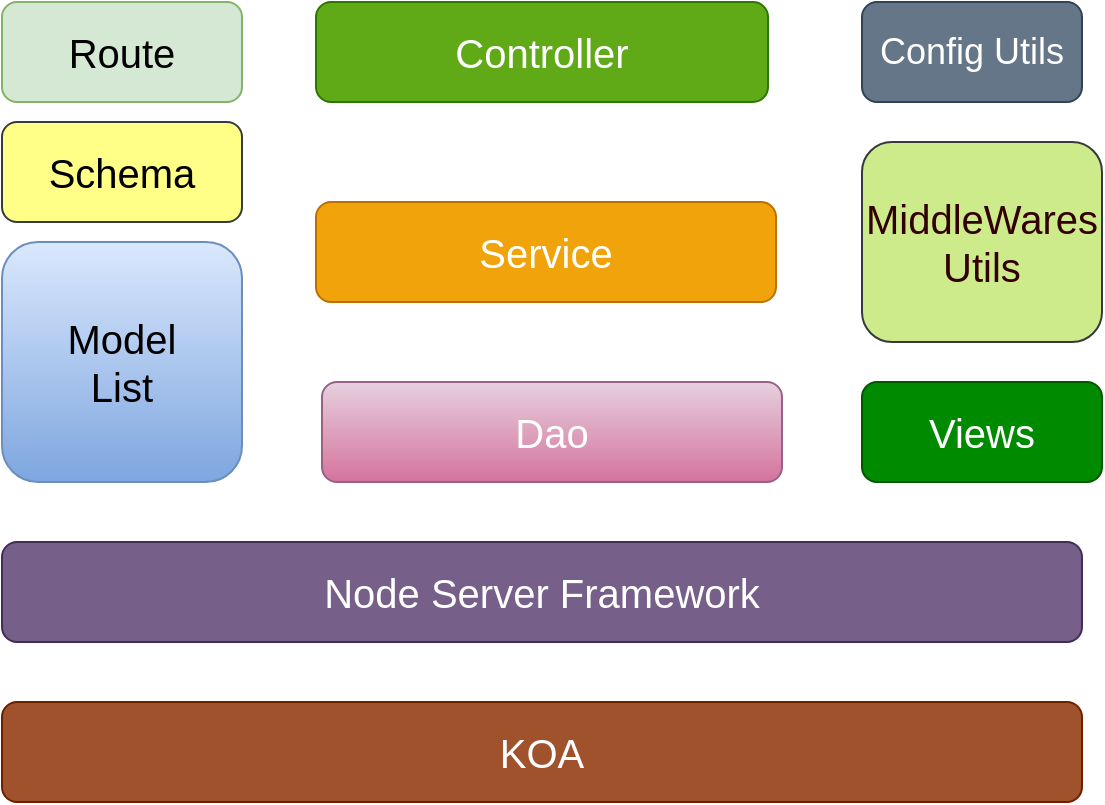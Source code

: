 <mxfile version="14.6.1" type="github" pages="6"><diagram id="h-_VhynI3uFBvxVNRBa4" name="框架分层"><mxGraphModel dx="1186" dy="648" grid="1" gridSize="10" guides="1" tooltips="1" connect="1" arrows="1" fold="1" page="1" pageScale="1" pageWidth="827" pageHeight="1169" math="0" shadow="0"><root><mxCell id="0"/><mxCell id="1" parent="0"/><mxCell id="mMDszP_-jPS6JUTU8f4Y-1" value="&lt;font style=&quot;font-size: 20px&quot;&gt;Route&lt;/font&gt;" style="rounded=1;whiteSpace=wrap;html=1;fillColor=#d5e8d4;strokeColor=#82b366;" parent="1" vertex="1"><mxGeometry x="120" y="150" width="120" height="50" as="geometry"/></mxCell><mxCell id="mMDszP_-jPS6JUTU8f4Y-2" value="&lt;font style=&quot;font-size: 20px&quot;&gt;Controller&lt;/font&gt;" style="rounded=1;whiteSpace=wrap;html=1;fillColor=#60a917;strokeColor=#2D7600;fontColor=#ffffff;" parent="1" vertex="1"><mxGeometry x="277" y="150" width="226" height="50" as="geometry"/></mxCell><mxCell id="mMDszP_-jPS6JUTU8f4Y-3" value="&lt;font style=&quot;font-size: 18px&quot;&gt;Config Utils&lt;/font&gt;" style="rounded=1;whiteSpace=wrap;html=1;fillColor=#647687;strokeColor=#314354;fontColor=#ffffff;" parent="1" vertex="1"><mxGeometry x="550" y="150" width="110" height="50" as="geometry"/></mxCell><mxCell id="mMDszP_-jPS6JUTU8f4Y-4" value="&lt;font style=&quot;font-size: 20px&quot;&gt;Node Server Framework&lt;/font&gt;" style="rounded=1;whiteSpace=wrap;html=1;fillColor=#76608a;strokeColor=#432D57;fontColor=#ffffff;" parent="1" vertex="1"><mxGeometry x="120" y="420" width="540" height="50" as="geometry"/></mxCell><mxCell id="mMDszP_-jPS6JUTU8f4Y-5" value="&lt;font style=&quot;font-size: 20px&quot;&gt;KOA&lt;/font&gt;" style="rounded=1;whiteSpace=wrap;html=1;fillColor=#a0522d;strokeColor=#6D1F00;fontColor=#ffffff;" parent="1" vertex="1"><mxGeometry x="120" y="500" width="540" height="50" as="geometry"/></mxCell><mxCell id="mMDszP_-jPS6JUTU8f4Y-6" value="&lt;font style=&quot;font-size: 20px&quot;&gt;Service&lt;/font&gt;" style="rounded=1;whiteSpace=wrap;html=1;fillColor=#f0a30a;strokeColor=#BD7000;fontColor=#ffffff;" parent="1" vertex="1"><mxGeometry x="277" y="250" width="230" height="50" as="geometry"/></mxCell><mxCell id="mMDszP_-jPS6JUTU8f4Y-7" value="&lt;font style=&quot;font-size: 20px&quot; color=&quot;#ffffff&quot;&gt;Dao&lt;/font&gt;" style="rounded=1;whiteSpace=wrap;html=1;fillColor=#e6d0de;strokeColor=#996185;gradientColor=#d5739d;" parent="1" vertex="1"><mxGeometry x="280" y="340" width="230" height="50" as="geometry"/></mxCell><mxCell id="mMDszP_-jPS6JUTU8f4Y-8" value="&lt;font style=&quot;font-size: 20px&quot;&gt;Model&lt;br&gt;List&lt;br&gt;&lt;/font&gt;" style="rounded=1;whiteSpace=wrap;html=1;gradientColor=#7ea6e0;fillColor=#dae8fc;strokeColor=#6c8ebf;" parent="1" vertex="1"><mxGeometry x="120" y="270" width="120" height="120" as="geometry"/></mxCell><mxCell id="mMDszP_-jPS6JUTU8f4Y-9" value="&lt;font style=&quot;font-size: 20px&quot;&gt;Schema&lt;/font&gt;" style="rounded=1;whiteSpace=wrap;html=1;fillColor=#ffff88;strokeColor=#36393d;" parent="1" vertex="1"><mxGeometry x="120" y="210" width="120" height="50" as="geometry"/></mxCell><mxCell id="mMDszP_-jPS6JUTU8f4Y-10" value="&lt;font style=&quot;font-size: 20px&quot; color=&quot;#330000&quot;&gt;MiddleWares&lt;br&gt;Utils&lt;/font&gt;" style="rounded=1;whiteSpace=wrap;html=1;fillColor=#cdeb8b;strokeColor=#36393d;" parent="1" vertex="1"><mxGeometry x="550" y="220" width="120" height="100" as="geometry"/></mxCell><mxCell id="mMDszP_-jPS6JUTU8f4Y-11" value="&lt;font style=&quot;font-size: 20px&quot;&gt;Views&lt;/font&gt;" style="rounded=1;whiteSpace=wrap;html=1;fillColor=#008a00;strokeColor=#005700;fontColor=#ffffff;" parent="1" vertex="1"><mxGeometry x="550" y="340" width="120" height="50" as="geometry"/></mxCell></root></mxGraphModel></diagram><diagram id="Uh9tVpgPMrkRTlRDPFxo" name="调用关系"><mxGraphModel dx="2013" dy="648" grid="1" gridSize="10" guides="1" tooltips="1" connect="1" arrows="1" fold="1" page="1" pageScale="1" pageWidth="827" pageHeight="1169" math="0" shadow="0"><root><mxCell id="k3PXLN8VaXz59WShr0WA-0"/><mxCell id="k3PXLN8VaXz59WShr0WA-1" parent="k3PXLN8VaXz59WShr0WA-0"/><mxCell id="k3PXLN8VaXz59WShr0WA-2" value="&lt;font style=&quot;font-size: 20px&quot;&gt;Router&lt;/font&gt;" style="rounded=1;whiteSpace=wrap;html=1;fillColor=#bac8d3;strokeColor=#23445d;" parent="k3PXLN8VaXz59WShr0WA-1" vertex="1"><mxGeometry x="-190" y="320" width="120" height="60" as="geometry"/></mxCell><mxCell id="k3PXLN8VaXz59WShr0WA-3" value="&lt;font style=&quot;font-size: 20px&quot;&gt;Controller&lt;/font&gt;" style="rounded=1;whiteSpace=wrap;html=1;gradientColor=#ffd966;fillColor=#fff2cc;strokeColor=#d6b656;" parent="k3PXLN8VaXz59WShr0WA-1" vertex="1"><mxGeometry x="190" y="240" width="130" height="50" as="geometry"/></mxCell><mxCell id="k3PXLN8VaXz59WShr0WA-4" value="&lt;font style=&quot;font-size: 20px&quot;&gt;Controller&lt;/font&gt;" style="rounded=1;whiteSpace=wrap;html=1;gradientColor=#ffd966;fillColor=#fff2cc;strokeColor=#d6b656;" parent="k3PXLN8VaXz59WShr0WA-1" vertex="1"><mxGeometry x="190" y="410" width="130" height="50" as="geometry"/></mxCell><mxCell id="k3PXLN8VaXz59WShr0WA-5" value="&lt;font style=&quot;font-size: 20px&quot;&gt;Service&lt;/font&gt;" style="rounded=1;whiteSpace=wrap;html=1;gradientColor=#97d077;fillColor=#d5e8d4;strokeColor=#82b366;" parent="k3PXLN8VaXz59WShr0WA-1" vertex="1"><mxGeometry x="460" y="240" width="120" height="50" as="geometry"/></mxCell><mxCell id="k3PXLN8VaXz59WShr0WA-6" value="&lt;font style=&quot;font-size: 20px&quot;&gt;Service&lt;/font&gt;" style="rounded=1;whiteSpace=wrap;html=1;gradientColor=#97d077;fillColor=#d5e8d4;strokeColor=#82b366;" parent="k3PXLN8VaXz59WShr0WA-1" vertex="1"><mxGeometry x="460" y="410" width="120" height="50" as="geometry"/></mxCell><mxCell id="k3PXLN8VaXz59WShr0WA-7" value="&lt;font style=&quot;font-size: 20px&quot;&gt;Model&lt;/font&gt;" style="rounded=1;whiteSpace=wrap;html=1;gradientColor=#d5739d;fillColor=#e6d0de;strokeColor=#996185;" parent="k3PXLN8VaXz59WShr0WA-1" vertex="1"><mxGeometry x="380" y="110" width="120" height="50" as="geometry"/></mxCell><mxCell id="k3PXLN8VaXz59WShr0WA-8" value="&lt;font style=&quot;font-size: 20px&quot;&gt;Schema&lt;/font&gt;" style="rounded=1;whiteSpace=wrap;html=1;gradientColor=#7ea6e0;fillColor=#dae8fc;strokeColor=#6c8ebf;" parent="k3PXLN8VaXz59WShr0WA-1" vertex="1"><mxGeometry x="560" y="110" width="120" height="50" as="geometry"/></mxCell><mxCell id="k3PXLN8VaXz59WShr0WA-9" value="&lt;font style=&quot;font-size: 20px&quot;&gt;View&lt;/font&gt;" style="rounded=1;whiteSpace=wrap;html=1;fillColor=#cdeb8b;strokeColor=#36393d;" parent="k3PXLN8VaXz59WShr0WA-1" vertex="1"><mxGeometry x="195" y="110" width="120" height="50" as="geometry"/></mxCell><mxCell id="k3PXLN8VaXz59WShr0WA-10" value="&lt;font style=&quot;font-size: 20px&quot;&gt;View&lt;/font&gt;" style="rounded=1;whiteSpace=wrap;html=1;fillColor=#cdeb8b;strokeColor=#36393d;" parent="k3PXLN8VaXz59WShr0WA-1" vertex="1"><mxGeometry x="195" y="535" width="120" height="50" as="geometry"/></mxCell><mxCell id="k3PXLN8VaXz59WShr0WA-11" value="&lt;font style=&quot;font-size: 20px&quot;&gt;Model&lt;/font&gt;" style="rounded=1;whiteSpace=wrap;html=1;gradientColor=#d5739d;fillColor=#e6d0de;strokeColor=#996185;" parent="k3PXLN8VaXz59WShr0WA-1" vertex="1"><mxGeometry x="380" y="540" width="120" height="50" as="geometry"/></mxCell><mxCell id="k3PXLN8VaXz59WShr0WA-12" value="&lt;font style=&quot;font-size: 20px&quot;&gt;Schema&lt;/font&gt;" style="rounded=1;whiteSpace=wrap;html=1;gradientColor=#7ea6e0;fillColor=#dae8fc;strokeColor=#6c8ebf;" parent="k3PXLN8VaXz59WShr0WA-1" vertex="1"><mxGeometry x="580" y="540" width="120" height="50" as="geometry"/></mxCell><mxCell id="k3PXLN8VaXz59WShr0WA-13" value="&lt;font style=&quot;font-size: 20px&quot;&gt;Dao&lt;/font&gt;" style="rounded=1;whiteSpace=wrap;html=1;fillColor=#ffcc99;strokeColor=#36393d;" parent="k3PXLN8VaXz59WShr0WA-1" vertex="1"><mxGeometry x="680" y="240" width="120" height="50" as="geometry"/></mxCell><mxCell id="k3PXLN8VaXz59WShr0WA-14" value="&lt;font style=&quot;font-size: 20px&quot;&gt;Dao&lt;/font&gt;" style="rounded=1;whiteSpace=wrap;html=1;fillColor=#ffcc99;strokeColor=#36393d;" parent="k3PXLN8VaXz59WShr0WA-1" vertex="1"><mxGeometry x="680" y="410" width="120" height="50" as="geometry"/></mxCell><mxCell id="k3PXLN8VaXz59WShr0WA-15" value="" style="endArrow=classic;html=1;entryX=0;entryY=0.5;entryDx=0;entryDy=0;" parent="k3PXLN8VaXz59WShr0WA-1" target="k3PXLN8VaXz59WShr0WA-3" edge="1"><mxGeometry width="50" height="50" relative="1" as="geometry"><mxPoint x="140" y="340" as="sourcePoint"/><mxPoint x="190" y="290" as="targetPoint"/></mxGeometry></mxCell><mxCell id="k3PXLN8VaXz59WShr0WA-16" value="" style="endArrow=classic;html=1;entryX=0;entryY=0.5;entryDx=0;entryDy=0;" parent="k3PXLN8VaXz59WShr0WA-1" target="k3PXLN8VaXz59WShr0WA-4" edge="1"><mxGeometry width="50" height="50" relative="1" as="geometry"><mxPoint x="140" y="360" as="sourcePoint"/><mxPoint x="190" y="310" as="targetPoint"/></mxGeometry></mxCell><mxCell id="k3PXLN8VaXz59WShr0WA-17" value="" style="endArrow=classic;html=1;entryX=0;entryY=0.5;entryDx=0;entryDy=0;exitX=1;exitY=0.5;exitDx=0;exitDy=0;" parent="k3PXLN8VaXz59WShr0WA-1" source="k3PXLN8VaXz59WShr0WA-3" target="k3PXLN8VaXz59WShr0WA-5" edge="1"><mxGeometry width="50" height="50" relative="1" as="geometry"><mxPoint x="320" y="270" as="sourcePoint"/><mxPoint x="370" y="220" as="targetPoint"/></mxGeometry></mxCell><mxCell id="k3PXLN8VaXz59WShr0WA-18" value="" style="endArrow=classic;html=1;entryX=-0.033;entryY=0.64;entryDx=0;entryDy=0;entryPerimeter=0;" parent="k3PXLN8VaXz59WShr0WA-1" target="k3PXLN8VaXz59WShr0WA-6" edge="1"><mxGeometry width="50" height="50" relative="1" as="geometry"><mxPoint x="320" y="440" as="sourcePoint"/><mxPoint x="370" y="390" as="targetPoint"/></mxGeometry></mxCell><mxCell id="k3PXLN8VaXz59WShr0WA-19" value="" style="endArrow=classic;html=1;entryX=0;entryY=0.25;entryDx=0;entryDy=0;" parent="k3PXLN8VaXz59WShr0WA-1" target="k3PXLN8VaXz59WShr0WA-6" edge="1"><mxGeometry width="50" height="50" relative="1" as="geometry"><mxPoint x="320" y="280" as="sourcePoint"/><mxPoint x="370" y="230" as="targetPoint"/></mxGeometry></mxCell><mxCell id="k3PXLN8VaXz59WShr0WA-20" value="" style="endArrow=classic;html=1;entryX=0;entryY=0.75;entryDx=0;entryDy=0;" parent="k3PXLN8VaXz59WShr0WA-1" target="k3PXLN8VaXz59WShr0WA-5" edge="1"><mxGeometry width="50" height="50" relative="1" as="geometry"><mxPoint x="320" y="430" as="sourcePoint"/><mxPoint x="370" y="380" as="targetPoint"/></mxGeometry></mxCell><mxCell id="k3PXLN8VaXz59WShr0WA-21" value="" style="endArrow=classic;startArrow=classic;html=1;exitX=0.5;exitY=0;exitDx=0;exitDy=0;" parent="k3PXLN8VaXz59WShr0WA-1" source="k3PXLN8VaXz59WShr0WA-6" edge="1"><mxGeometry width="50" height="50" relative="1" as="geometry"><mxPoint x="470" y="340" as="sourcePoint"/><mxPoint x="520" y="290" as="targetPoint"/></mxGeometry></mxCell><mxCell id="k3PXLN8VaXz59WShr0WA-22" value="" style="endArrow=classic;html=1;entryX=0.5;entryY=1;entryDx=0;entryDy=0;" parent="k3PXLN8VaXz59WShr0WA-1" target="k3PXLN8VaXz59WShr0WA-7" edge="1"><mxGeometry width="50" height="50" relative="1" as="geometry"><mxPoint x="520" y="240" as="sourcePoint"/><mxPoint x="570" y="190" as="targetPoint"/></mxGeometry></mxCell><mxCell id="k3PXLN8VaXz59WShr0WA-23" value="" style="endArrow=classic;html=1;entryX=0.5;entryY=1;entryDx=0;entryDy=0;" parent="k3PXLN8VaXz59WShr0WA-1" target="k3PXLN8VaXz59WShr0WA-8" edge="1"><mxGeometry width="50" height="50" relative="1" as="geometry"><mxPoint x="540" y="240" as="sourcePoint"/><mxPoint x="590" y="190" as="targetPoint"/></mxGeometry></mxCell><mxCell id="k3PXLN8VaXz59WShr0WA-24" value="" style="endArrow=classic;html=1;entryX=0.5;entryY=1;entryDx=0;entryDy=0;" parent="k3PXLN8VaXz59WShr0WA-1" source="k3PXLN8VaXz59WShr0WA-3" target="k3PXLN8VaXz59WShr0WA-9" edge="1"><mxGeometry width="50" height="50" relative="1" as="geometry"><mxPoint x="490" y="240" as="sourcePoint"/><mxPoint x="540" y="190" as="targetPoint"/></mxGeometry></mxCell><mxCell id="k3PXLN8VaXz59WShr0WA-25" value="" style="endArrow=classic;html=1;entryX=0.442;entryY=-0.02;entryDx=0;entryDy=0;entryPerimeter=0;" parent="k3PXLN8VaXz59WShr0WA-1" target="k3PXLN8VaXz59WShr0WA-12" edge="1"><mxGeometry width="50" height="50" relative="1" as="geometry"><mxPoint x="530" y="460" as="sourcePoint"/><mxPoint x="580" y="410" as="targetPoint"/></mxGeometry></mxCell><mxCell id="k3PXLN8VaXz59WShr0WA-26" value="" style="endArrow=classic;html=1;entryX=0.425;entryY=0;entryDx=0;entryDy=0;entryPerimeter=0;" parent="k3PXLN8VaXz59WShr0WA-1" target="k3PXLN8VaXz59WShr0WA-11" edge="1"><mxGeometry width="50" height="50" relative="1" as="geometry"><mxPoint x="510" y="460" as="sourcePoint"/><mxPoint x="570" y="420" as="targetPoint"/></mxGeometry></mxCell><mxCell id="k3PXLN8VaXz59WShr0WA-27" value="" style="endArrow=classic;html=1;entryX=0.5;entryY=0;entryDx=0;entryDy=0;exitX=0.5;exitY=1;exitDx=0;exitDy=0;" parent="k3PXLN8VaXz59WShr0WA-1" source="k3PXLN8VaXz59WShr0WA-4" target="k3PXLN8VaXz59WShr0WA-10" edge="1"><mxGeometry width="50" height="50" relative="1" as="geometry"><mxPoint x="490" y="460" as="sourcePoint"/><mxPoint x="540" y="410" as="targetPoint"/></mxGeometry></mxCell><mxCell id="k3PXLN8VaXz59WShr0WA-28" value="" style="endArrow=classic;html=1;" parent="k3PXLN8VaXz59WShr0WA-1" edge="1"><mxGeometry width="50" height="50" relative="1" as="geometry"><mxPoint x="580" y="270" as="sourcePoint"/><mxPoint x="680" y="272" as="targetPoint"/></mxGeometry></mxCell><mxCell id="k3PXLN8VaXz59WShr0WA-29" value="" style="endArrow=classic;html=1;entryX=0;entryY=0.5;entryDx=0;entryDy=0;exitX=1;exitY=0.5;exitDx=0;exitDy=0;" parent="k3PXLN8VaXz59WShr0WA-1" source="k3PXLN8VaXz59WShr0WA-6" target="k3PXLN8VaXz59WShr0WA-14" edge="1"><mxGeometry width="50" height="50" relative="1" as="geometry"><mxPoint x="580" y="430" as="sourcePoint"/><mxPoint x="630" y="380" as="targetPoint"/></mxGeometry></mxCell><mxCell id="k3PXLN8VaXz59WShr0WA-30" value="&lt;font style=&quot;font-size: 20px&quot;&gt;MiddleWare&lt;/font&gt;" style="rounded=1;whiteSpace=wrap;html=1;fillColor=#aa00ff;strokeColor=#7700CC;fontColor=#ffffff;" parent="k3PXLN8VaXz59WShr0WA-1" vertex="1"><mxGeometry x="20" y="320" width="120" height="60" as="geometry"/></mxCell><mxCell id="k3PXLN8VaXz59WShr0WA-31" value="" style="endArrow=classic;html=1;entryX=0;entryY=0.5;entryDx=0;entryDy=0;" parent="k3PXLN8VaXz59WShr0WA-1" target="k3PXLN8VaXz59WShr0WA-30" edge="1"><mxGeometry width="50" height="50" relative="1" as="geometry"><mxPoint x="-70" y="350" as="sourcePoint"/><mxPoint x="-20" y="300" as="targetPoint"/></mxGeometry></mxCell><mxCell id="k3PXLN8VaXz59WShr0WA-32" value="&lt;font style=&quot;font-size: 20px ; line-height: 270%&quot;&gt;Java openApi接口&lt;br&gt;Kconf配置&lt;br&gt;其他业务方http接口&lt;br&gt;外部http接口&lt;/font&gt;" style="rounded=1;whiteSpace=wrap;html=1;strokeWidth=1;perimeterSpacing=7;align=center;fillColor=#a0522d;strokeColor=#6D1F00;fontColor=#ffffff;" parent="k3PXLN8VaXz59WShr0WA-1" vertex="1"><mxGeometry x="890" y="220" width="180" height="250" as="geometry"/></mxCell><mxCell id="ZuqPuWvZJg5etmdXzCLJ-0" value="" style="endArrow=classic;html=1;entryX=0;entryY=0.25;entryDx=0;entryDy=0;" parent="k3PXLN8VaXz59WShr0WA-1" target="k3PXLN8VaXz59WShr0WA-32" edge="1"><mxGeometry width="50" height="50" relative="1" as="geometry"><mxPoint x="800" y="280" as="sourcePoint"/><mxPoint x="850" y="230" as="targetPoint"/></mxGeometry></mxCell><mxCell id="ZuqPuWvZJg5etmdXzCLJ-1" value="" style="endArrow=classic;html=1;" parent="k3PXLN8VaXz59WShr0WA-1" edge="1"><mxGeometry width="50" height="50" relative="1" as="geometry"><mxPoint x="800" y="440" as="sourcePoint"/><mxPoint x="880" y="440" as="targetPoint"/></mxGeometry></mxCell></root></mxGraphModel></diagram><diagram id="97I_MGGqKaw5lGo0yMrM" name="数据流程"><mxGraphModel dx="1186" dy="648" grid="1" gridSize="10" guides="1" tooltips="1" connect="1" arrows="1" fold="1" page="1" pageScale="1" pageWidth="827" pageHeight="1169" math="0" shadow="0"><root><mxCell id="hQYw4QN-o3KNVJfIfdg--0"/><mxCell id="hQYw4QN-o3KNVJfIfdg--1" parent="hQYw4QN-o3KNVJfIfdg--0"/><mxCell id="ZTnUpBvhh0ZNWkTEK9uM-0" value="&lt;font style=&quot;font-size: 20px&quot;&gt;Browser&lt;/font&gt;" style="rounded=1;whiteSpace=wrap;html=1;strokeWidth=1;fillColor=#1ba1e2;strokeColor=#006EAF;fontColor=#ffffff;" parent="hQYw4QN-o3KNVJfIfdg--1" vertex="1"><mxGeometry x="60" y="330" width="110" height="60" as="geometry"/></mxCell><mxCell id="ZTnUpBvhh0ZNWkTEK9uM-1" value="&lt;font style=&quot;font-size: 20px&quot;&gt;Router&lt;/font&gt;" style="rounded=1;whiteSpace=wrap;html=1;strokeWidth=1;fillColor=#1ba1e2;strokeColor=#006EAF;fontColor=#ffffff;" parent="hQYw4QN-o3KNVJfIfdg--1" vertex="1"><mxGeometry x="230" y="330" width="110" height="60" as="geometry"/></mxCell><mxCell id="ZTnUpBvhh0ZNWkTEK9uM-2" value="&lt;font style=&quot;font-size: 20px&quot;&gt;Controller&lt;/font&gt;" style="rounded=1;whiteSpace=wrap;html=1;strokeWidth=1;fillColor=#1ba1e2;strokeColor=#006EAF;fontColor=#ffffff;" parent="hQYw4QN-o3KNVJfIfdg--1" vertex="1"><mxGeometry x="410" y="330" width="110" height="60" as="geometry"/></mxCell><mxCell id="ZTnUpBvhh0ZNWkTEK9uM-3" value="&lt;font style=&quot;font-size: 20px&quot;&gt;Service&lt;/font&gt;" style="rounded=1;whiteSpace=wrap;html=1;strokeWidth=1;fillColor=#1ba1e2;strokeColor=#006EAF;fontColor=#ffffff;" parent="hQYw4QN-o3KNVJfIfdg--1" vertex="1"><mxGeometry x="717" y="330" width="110" height="60" as="geometry"/></mxCell><mxCell id="ZTnUpBvhh0ZNWkTEK9uM-5" value="&lt;font style=&quot;font-size: 20px&quot;&gt;业务接口&lt;/font&gt;" style="rounded=1;whiteSpace=wrap;html=1;strokeWidth=1;fillColor=#0050ef;strokeColor=#001DBC;fontColor=#ffffff;" parent="hQYw4QN-o3KNVJfIfdg--1" vertex="1"><mxGeometry x="1210" y="330" width="110" height="60" as="geometry"/></mxCell><mxCell id="ZTnUpBvhh0ZNWkTEK9uM-6" value="" style="endArrow=classic;html=1;entryX=0;entryY=0.5;entryDx=0;entryDy=0;" parent="hQYw4QN-o3KNVJfIfdg--1" target="ZTnUpBvhh0ZNWkTEK9uM-1" edge="1"><mxGeometry width="50" height="50" relative="1" as="geometry"><mxPoint x="170" y="360" as="sourcePoint"/><mxPoint x="220" y="310" as="targetPoint"/></mxGeometry></mxCell><mxCell id="ZTnUpBvhh0ZNWkTEK9uM-7" value="&lt;font style=&quot;font-size: 16px&quot;&gt;路径映射&lt;/font&gt;" style="shape=callout;whiteSpace=wrap;html=1;perimeter=calloutPerimeter;strokeWidth=1;fillColor=#dae8fc;strokeColor=#6c8ebf;" parent="hQYw4QN-o3KNVJfIfdg--1" vertex="1"><mxGeometry x="230" y="260" width="105" height="70" as="geometry"/></mxCell><mxCell id="ZTnUpBvhh0ZNWkTEK9uM-8" value="&lt;font style=&quot;font-size: 16px ; line-height: 160%&quot;&gt;参数处理&lt;br&gt;服务调度&lt;br&gt;模板渲染&lt;/font&gt;" style="shape=callout;whiteSpace=wrap;html=1;perimeter=calloutPerimeter;strokeWidth=1;fillColor=#dae8fc;strokeColor=#6c8ebf;" parent="hQYw4QN-o3KNVJfIfdg--1" vertex="1"><mxGeometry x="410" y="220" width="110" height="110" as="geometry"/></mxCell><mxCell id="ZTnUpBvhh0ZNWkTEK9uM-9" value="&lt;font style=&quot;font-size: 16px ; line-height: 160%&quot;&gt;数据处理&lt;br&gt;Model加工&lt;br&gt;数据调度&lt;/font&gt;" style="shape=callout;whiteSpace=wrap;html=1;perimeter=calloutPerimeter;strokeWidth=1;fillColor=#dae8fc;strokeColor=#6c8ebf;" parent="hQYw4QN-o3KNVJfIfdg--1" vertex="1"><mxGeometry x="717" y="210" width="110" height="120" as="geometry"/></mxCell><mxCell id="ZTnUpBvhh0ZNWkTEK9uM-10" value="&lt;font style=&quot;font-size: 16px ; line-height: 160%&quot;&gt;参数组装&lt;br&gt;数据简处理&lt;br&gt;接口调用&lt;/font&gt;" style="shape=callout;whiteSpace=wrap;html=1;perimeter=calloutPerimeter;strokeWidth=1;fillColor=#dae8fc;strokeColor=#6c8ebf;" parent="hQYw4QN-o3KNVJfIfdg--1" vertex="1"><mxGeometry x="905" y="215" width="120" height="120" as="geometry"/></mxCell><mxCell id="ZTnUpBvhh0ZNWkTEK9uM-11" value="" style="endArrow=classic;startArrow=classic;html=1;entryX=0;entryY=0.5;entryDx=0;entryDy=0;" parent="hQYw4QN-o3KNVJfIfdg--1" source="ZTnUpBvhh0ZNWkTEK9uM-4" target="ZTnUpBvhh0ZNWkTEK9uM-5" edge="1"><mxGeometry width="50" height="50" relative="1" as="geometry"><mxPoint x="890" y="360" as="sourcePoint"/><mxPoint x="940" y="310" as="targetPoint"/></mxGeometry></mxCell><mxCell id="ZTnUpBvhh0ZNWkTEK9uM-12" value="&lt;font style=&quot;font-size: 18px&quot;&gt;Model&lt;/font&gt;" style="rounded=1;whiteSpace=wrap;html=1;strokeWidth=1;fillColor=#1ba1e2;strokeColor=#006EAF;fontColor=#ffffff;" parent="hQYw4QN-o3KNVJfIfdg--1" vertex="1"><mxGeometry x="630" y="500" width="110" height="60" as="geometry"/></mxCell><mxCell id="ZTnUpBvhh0ZNWkTEK9uM-13" value="&lt;font style=&quot;font-size: 15px&quot;&gt;Input与output数据&lt;br&gt;模型处理&lt;/font&gt;" style="shape=callout;whiteSpace=wrap;html=1;perimeter=calloutPerimeter;strokeWidth=1;direction=north;fillColor=#dae8fc;strokeColor=#6c8ebf;" parent="hQYw4QN-o3KNVJfIfdg--1" vertex="1"><mxGeometry x="470" y="505" width="160" height="50" as="geometry"/></mxCell><mxCell id="ZTnUpBvhh0ZNWkTEK9uM-14" value="&lt;font style=&quot;font-size: 18px&quot;&gt;Schema&lt;/font&gt;" style="rounded=1;whiteSpace=wrap;html=1;strokeWidth=1;fillColor=#1ba1e2;strokeColor=#006EAF;fontColor=#ffffff;" parent="hQYw4QN-o3KNVJfIfdg--1" vertex="1"><mxGeometry x="785" y="500" width="120" height="60" as="geometry"/></mxCell><mxCell id="ZTnUpBvhh0ZNWkTEK9uM-15" value="&lt;span style=&quot;font-size: 15px&quot;&gt;数据库schema&lt;br&gt;定义&lt;/span&gt;" style="shape=callout;whiteSpace=wrap;html=1;perimeter=calloutPerimeter;strokeWidth=1;direction=south;fillColor=#dae8fc;strokeColor=#6c8ebf;" parent="hQYw4QN-o3KNVJfIfdg--1" vertex="1"><mxGeometry x="905" y="500" width="160" height="50" as="geometry"/></mxCell><mxCell id="ZTnUpBvhh0ZNWkTEK9uM-4" value="&lt;font style=&quot;font-size: 20px&quot;&gt;Dao&lt;/font&gt;" style="rounded=1;whiteSpace=wrap;html=1;strokeWidth=1;fillColor=#1ba1e2;strokeColor=#006EAF;fontColor=#ffffff;" parent="hQYw4QN-o3KNVJfIfdg--1" vertex="1"><mxGeometry x="910" y="330" width="110" height="60" as="geometry"/></mxCell><mxCell id="ZTnUpBvhh0ZNWkTEK9uM-17" value="&lt;font style=&quot;font-size: 18px&quot;&gt;Views&lt;/font&gt;" style="rounded=1;whiteSpace=wrap;html=1;strokeWidth=1;fillColor=#1ba1e2;strokeColor=#006EAF;fontColor=#ffffff;" parent="hQYw4QN-o3KNVJfIfdg--1" vertex="1"><mxGeometry x="414" y="430" width="105" height="50" as="geometry"/></mxCell><mxCell id="ZTnUpBvhh0ZNWkTEK9uM-18" value="&lt;span style=&quot;font-size: 15px&quot;&gt;与controller获取&lt;br&gt;的数据渲染&lt;/span&gt;" style="shape=callout;whiteSpace=wrap;html=1;perimeter=calloutPerimeter;strokeWidth=1;direction=north;fillColor=#dae8fc;strokeColor=#6c8ebf;" parent="hQYw4QN-o3KNVJfIfdg--1" vertex="1"><mxGeometry x="254" y="430" width="160" height="50" as="geometry"/></mxCell><mxCell id="ZTnUpBvhh0ZNWkTEK9uM-19" value="" style="endArrow=classic;html=1;" parent="hQYw4QN-o3KNVJfIfdg--1" edge="1"><mxGeometry width="50" height="50" relative="1" as="geometry"><mxPoint x="340" y="360" as="sourcePoint"/><mxPoint x="400" y="360" as="targetPoint"/></mxGeometry></mxCell><mxCell id="ZTnUpBvhh0ZNWkTEK9uM-20" value="" style="endArrow=classic;html=1;" parent="hQYw4QN-o3KNVJfIfdg--1" edge="1"><mxGeometry width="50" height="50" relative="1" as="geometry"><mxPoint x="520" y="360" as="sourcePoint"/><mxPoint x="710" y="360" as="targetPoint"/></mxGeometry></mxCell><mxCell id="ZTnUpBvhh0ZNWkTEK9uM-21" value="" style="endArrow=classic;html=1;entryX=0.438;entryY=0;entryDx=0;entryDy=0;entryPerimeter=0;" parent="hQYw4QN-o3KNVJfIfdg--1" target="ZTnUpBvhh0ZNWkTEK9uM-17" edge="1"><mxGeometry width="50" height="50" relative="1" as="geometry"><mxPoint x="460" y="390" as="sourcePoint"/><mxPoint x="510" y="340" as="targetPoint"/></mxGeometry></mxCell><mxCell id="ZTnUpBvhh0ZNWkTEK9uM-22" value="" style="endArrow=classic;html=1;entryX=0.5;entryY=0;entryDx=0;entryDy=0;" parent="hQYw4QN-o3KNVJfIfdg--1" target="ZTnUpBvhh0ZNWkTEK9uM-14" edge="1"><mxGeometry width="50" height="50" relative="1" as="geometry"><mxPoint x="780" y="390" as="sourcePoint"/><mxPoint x="830" y="340" as="targetPoint"/></mxGeometry></mxCell><mxCell id="ZTnUpBvhh0ZNWkTEK9uM-23" value="" style="endArrow=classic;html=1;entryX=0.5;entryY=0;entryDx=0;entryDy=0;" parent="hQYw4QN-o3KNVJfIfdg--1" target="ZTnUpBvhh0ZNWkTEK9uM-12" edge="1"><mxGeometry width="50" height="50" relative="1" as="geometry"><mxPoint x="750" y="390" as="sourcePoint"/><mxPoint x="800" y="340" as="targetPoint"/></mxGeometry></mxCell><mxCell id="ZTnUpBvhh0ZNWkTEK9uM-24" value="" style="endArrow=classic;html=1;entryX=0;entryY=0.5;entryDx=0;entryDy=0;" parent="hQYw4QN-o3KNVJfIfdg--1" target="ZTnUpBvhh0ZNWkTEK9uM-4" edge="1"><mxGeometry width="50" height="50" relative="1" as="geometry"><mxPoint x="830" y="360" as="sourcePoint"/><mxPoint x="880" y="310" as="targetPoint"/></mxGeometry></mxCell><mxCell id="ZTnUpBvhh0ZNWkTEK9uM-25" value="" style="edgeStyle=segmentEdgeStyle;endArrow=classic;html=1;entryX=0.5;entryY=1;entryDx=0;entryDy=0;exitX=0.145;exitY=1.067;exitDx=0;exitDy=0;exitPerimeter=0;" parent="hQYw4QN-o3KNVJfIfdg--1" source="ZTnUpBvhh0ZNWkTEK9uM-1" target="ZTnUpBvhh0ZNWkTEK9uM-0" edge="1"><mxGeometry width="50" height="50" relative="1" as="geometry"><mxPoint x="260" y="390" as="sourcePoint"/><mxPoint x="180" y="490" as="targetPoint"/><Array as="points"><mxPoint x="246" y="450"/><mxPoint x="115" y="450"/></Array></mxGeometry></mxCell></root></mxGraphModel></diagram><diagram id="tuw9nMEP7_GF2wG67Gp5" name="old-render"><mxGraphModel dx="2066" dy="1074" grid="1" gridSize="10" guides="1" tooltips="1" connect="1" arrows="1" fold="1" page="1" pageScale="1" pageWidth="1169" pageHeight="827" math="0" shadow="0"><root><mxCell id="Mz4h-hAQ-FefeuFj2e3j-0"/><mxCell id="Mz4h-hAQ-FefeuFj2e3j-1" parent="Mz4h-hAQ-FefeuFj2e3j-0"/><mxCell id="Mz4h-hAQ-FefeuFj2e3j-2" value="&lt;font style=&quot;font-size: 23px&quot;&gt;用户请求&lt;/font&gt;" style="ellipse;shape=cloud;whiteSpace=wrap;html=1;" vertex="1" parent="Mz4h-hAQ-FefeuFj2e3j-1"><mxGeometry x="80" y="230" width="150" height="80" as="geometry"/></mxCell><mxCell id="Mz4h-hAQ-FefeuFj2e3j-3" value="&lt;font style=&quot;font-size: 24px;&quot;&gt;gateway&lt;/font&gt;" style="rounded=1;whiteSpace=wrap;html=1;fontSize=24;" vertex="1" parent="Mz4h-hAQ-FefeuFj2e3j-1"><mxGeometry x="280" y="240" width="140" height="60" as="geometry"/></mxCell><mxCell id="Mz4h-hAQ-FefeuFj2e3j-4" value="&lt;font style=&quot;font-size: 20px&quot;&gt;pageController&lt;br style=&quot;font-size: 24px&quot;&gt;&lt;/font&gt;" style="rounded=1;whiteSpace=wrap;html=1;fontSize=24;" vertex="1" parent="Mz4h-hAQ-FefeuFj2e3j-1"><mxGeometry x="460" y="240" width="140" height="60" as="geometry"/></mxCell><mxCell id="Mz4h-hAQ-FefeuFj2e3j-5" value="&lt;font style=&quot;font-size: 24px;&quot;&gt;pageService&lt;/font&gt;" style="rounded=1;whiteSpace=wrap;html=1;fontSize=24;" vertex="1" parent="Mz4h-hAQ-FefeuFj2e3j-1"><mxGeometry x="640" y="240" width="140" height="60" as="geometry"/></mxCell><mxCell id="Mz4h-hAQ-FefeuFj2e3j-6" value="&lt;span style=&quot;font-size: 16px&quot;&gt;CSR-Node&lt;/span&gt;" style="rounded=1;whiteSpace=wrap;html=1;fillColor=#fff2cc;strokeColor=#d6b656;" vertex="1" parent="Mz4h-hAQ-FefeuFj2e3j-1"><mxGeometry x="870" y="240" width="120" height="60" as="geometry"/></mxCell><mxCell id="Mz4h-hAQ-FefeuFj2e3j-8" value="" style="endArrow=none;html=1;" edge="1" parent="Mz4h-hAQ-FefeuFj2e3j-1"><mxGeometry width="50" height="50" relative="1" as="geometry"><mxPoint x="793" y="336" as="sourcePoint"/><mxPoint x="793" y="336" as="targetPoint"/><Array as="points"><mxPoint x="253" y="336"/><mxPoint x="253" y="136"/><mxPoint x="793" y="136"/></Array></mxGeometry></mxCell><mxCell id="Mz4h-hAQ-FefeuFj2e3j-9" value="&lt;font size=&quot;1&quot;&gt;&lt;i style=&quot;font-size: 24px&quot;&gt;Java容器云&lt;/i&gt;&lt;/font&gt;" style="text;html=1;align=center;verticalAlign=middle;resizable=0;points=[];autosize=1;" vertex="1" parent="Mz4h-hAQ-FefeuFj2e3j-1"><mxGeometry x="640" y="160" width="140" height="20" as="geometry"/></mxCell><mxCell id="Mz4h-hAQ-FefeuFj2e3j-10" value="" style="endArrow=none;html=1;" edge="1" parent="Mz4h-hAQ-FefeuFj2e3j-1"><mxGeometry width="50" height="50" relative="1" as="geometry"><mxPoint x="1040" y="340" as="sourcePoint"/><mxPoint x="1040" y="340" as="targetPoint"/><Array as="points"><mxPoint x="840" y="340"/><mxPoint x="840" y="140"/><mxPoint x="1040" y="140"/></Array></mxGeometry></mxCell><mxCell id="Mz4h-hAQ-FefeuFj2e3j-11" value="&lt;font size=&quot;1&quot;&gt;&lt;i style=&quot;font-size: 24px&quot;&gt;Node KCS&lt;/i&gt;&lt;/font&gt;" style="text;html=1;align=center;verticalAlign=middle;resizable=0;points=[];autosize=1;" vertex="1" parent="Mz4h-hAQ-FefeuFj2e3j-1"><mxGeometry x="910" y="180" width="130" height="20" as="geometry"/></mxCell><mxCell id="Mz4h-hAQ-FefeuFj2e3j-12" value="" style="endArrow=classic;html=1;entryX=0;entryY=0.5;entryDx=0;entryDy=0;strokeWidth=2;" edge="1" parent="Mz4h-hAQ-FefeuFj2e3j-1" target="Mz4h-hAQ-FefeuFj2e3j-3"><mxGeometry width="50" height="50" relative="1" as="geometry"><mxPoint x="220" y="270" as="sourcePoint"/><mxPoint x="240" y="220" as="targetPoint"/></mxGeometry></mxCell><mxCell id="Mz4h-hAQ-FefeuFj2e3j-13" value="" style="endArrow=classic;html=1;strokeWidth=2;" edge="1" parent="Mz4h-hAQ-FefeuFj2e3j-1"><mxGeometry width="50" height="50" relative="1" as="geometry"><mxPoint x="420" y="270" as="sourcePoint"/><mxPoint x="460" y="270" as="targetPoint"/></mxGeometry></mxCell><mxCell id="Mz4h-hAQ-FefeuFj2e3j-14" value="" style="endArrow=classic;html=1;strokeWidth=2;" edge="1" parent="Mz4h-hAQ-FefeuFj2e3j-1"><mxGeometry width="50" height="50" relative="1" as="geometry"><mxPoint x="600" y="270" as="sourcePoint"/><mxPoint x="640" y="270" as="targetPoint"/></mxGeometry></mxCell><mxCell id="Mz4h-hAQ-FefeuFj2e3j-15" value="" style="endArrow=classic;html=1;strokeWidth=2;exitX=1;exitY=0.5;exitDx=0;exitDy=0;" edge="1" parent="Mz4h-hAQ-FefeuFj2e3j-1" source="Mz4h-hAQ-FefeuFj2e3j-5"><mxGeometry width="50" height="50" relative="1" as="geometry"><mxPoint x="810" y="270" as="sourcePoint"/><mxPoint x="870" y="270.5" as="targetPoint"/></mxGeometry></mxCell></root></mxGraphModel></diagram><diagram id="mD56jB2lB_yTGgu6fGXA" name="new-render"><mxGraphModel dx="2066" dy="1074" grid="1" gridSize="10" guides="1" tooltips="1" connect="1" arrows="1" fold="1" page="1" pageScale="1" pageWidth="1169" pageHeight="827" math="0" shadow="0"><root><mxCell id="m3zlNgg9bTgmzHkQg6Wp-0"/><mxCell id="m3zlNgg9bTgmzHkQg6Wp-1" parent="m3zlNgg9bTgmzHkQg6Wp-0"/><mxCell id="N1JdyAxh8RQpMZXOxNTM-0" value="&lt;font style=&quot;font-size: 22px;&quot;&gt;用户请求&lt;/font&gt;" style="ellipse;shape=cloud;whiteSpace=wrap;html=1;fontSize=22;" vertex="1" parent="m3zlNgg9bTgmzHkQg6Wp-1"><mxGeometry x="210" y="220" width="135" height="80" as="geometry"/></mxCell><mxCell id="N1JdyAxh8RQpMZXOxNTM-1" value="&lt;font style=&quot;font-size: 22px;&quot;&gt;gateway&lt;/font&gt;" style="rounded=1;whiteSpace=wrap;html=1;fontSize=22;" vertex="1" parent="m3zlNgg9bTgmzHkQg6Wp-1"><mxGeometry x="425" y="230" width="140" height="60" as="geometry"/></mxCell><mxCell id="N1JdyAxh8RQpMZXOxNTM-2" value="&lt;font style=&quot;font-size: 22px;&quot;&gt;pageController&lt;br style=&quot;font-size: 22px;&quot;&gt;&lt;/font&gt;" style="rounded=1;whiteSpace=wrap;html=1;fontSize=22;" vertex="1" parent="m3zlNgg9bTgmzHkQg6Wp-1"><mxGeometry x="605" y="230" width="140" height="60" as="geometry"/></mxCell><mxCell id="f8vQ7JFbxM_hTSPMqpwq-22" value="" style="edgeStyle=orthogonalEdgeStyle;rounded=0;orthogonalLoop=1;jettySize=auto;html=1;dashed=1;dashPattern=1 2;strokeColor=#FF0000;strokeWidth=2;" edge="1" parent="m3zlNgg9bTgmzHkQg6Wp-1" source="N1JdyAxh8RQpMZXOxNTM-3" target="f8vQ7JFbxM_hTSPMqpwq-1"><mxGeometry relative="1" as="geometry"/></mxCell><mxCell id="N1JdyAxh8RQpMZXOxNTM-3" value="&lt;font style=&quot;font-size: 22px;&quot;&gt;pageService&lt;/font&gt;" style="rounded=1;whiteSpace=wrap;html=1;fontSize=22;" vertex="1" parent="m3zlNgg9bTgmzHkQg6Wp-1"><mxGeometry x="785" y="230" width="140" height="60" as="geometry"/></mxCell><mxCell id="N1JdyAxh8RQpMZXOxNTM-4" value="&lt;span style=&quot;font-size: 22px;&quot;&gt;CSR-Node&lt;/span&gt;" style="rounded=1;whiteSpace=wrap;html=1;fillColor=#fff2cc;strokeColor=#d6b656;fontSize=22;" vertex="1" parent="m3zlNgg9bTgmzHkQg6Wp-1"><mxGeometry x="1520" y="145" width="120" height="60" as="geometry"/></mxCell><mxCell id="N1JdyAxh8RQpMZXOxNTM-5" value="" style="endArrow=none;html=1;" edge="1" parent="m3zlNgg9bTgmzHkQg6Wp-1"><mxGeometry width="50" height="50" relative="1" as="geometry"><mxPoint x="1400" y="480" as="sourcePoint"/><mxPoint x="1400" y="480" as="targetPoint"/><Array as="points"><mxPoint x="400" y="480"/><mxPoint x="403" y="40"/><mxPoint x="1400" y="40"/></Array></mxGeometry></mxCell><mxCell id="N1JdyAxh8RQpMZXOxNTM-6" value="&lt;font size=&quot;1&quot;&gt;&lt;i style=&quot;font-size: 28px&quot;&gt;Java层&lt;/i&gt;&lt;/font&gt;" style="text;html=1;align=center;verticalAlign=middle;resizable=0;points=[];autosize=1;" vertex="1" parent="m3zlNgg9bTgmzHkQg6Wp-1"><mxGeometry x="875" y="55" width="100" height="30" as="geometry"/></mxCell><mxCell id="N1JdyAxh8RQpMZXOxNTM-7" value="" style="endArrow=none;html=1;" edge="1" parent="m3zlNgg9bTgmzHkQg6Wp-1"><mxGeometry width="50" height="50" relative="1" as="geometry"><mxPoint x="1680" y="480" as="sourcePoint"/><mxPoint x="1680" y="480" as="targetPoint"/><Array as="points"><mxPoint x="1480" y="480"/><mxPoint x="1480" y="40"/><mxPoint x="1680" y="40"/></Array></mxGeometry></mxCell><mxCell id="N1JdyAxh8RQpMZXOxNTM-9" value="" style="endArrow=classic;html=1;entryX=0;entryY=0.5;entryDx=0;entryDy=0;strokeWidth=2;strokeColor=#FF3333;" edge="1" target="N1JdyAxh8RQpMZXOxNTM-1" parent="m3zlNgg9bTgmzHkQg6Wp-1"><mxGeometry width="50" height="50" relative="1" as="geometry"><mxPoint x="335" y="260" as="sourcePoint"/><mxPoint x="385" y="210" as="targetPoint"/></mxGeometry></mxCell><mxCell id="N1JdyAxh8RQpMZXOxNTM-10" value="" style="endArrow=classic;html=1;strokeWidth=2;strokeColor=#FF0000;" edge="1" parent="m3zlNgg9bTgmzHkQg6Wp-1"><mxGeometry width="50" height="50" relative="1" as="geometry"><mxPoint x="570" y="260" as="sourcePoint"/><mxPoint x="605" y="260" as="targetPoint"/></mxGeometry></mxCell><mxCell id="N1JdyAxh8RQpMZXOxNTM-11" value="" style="endArrow=classic;html=1;strokeWidth=2;strokeColor=#FF0000;" edge="1" parent="m3zlNgg9bTgmzHkQg6Wp-1"><mxGeometry width="50" height="50" relative="1" as="geometry"><mxPoint x="750" y="260" as="sourcePoint"/><mxPoint x="785" y="260" as="targetPoint"/></mxGeometry></mxCell><mxCell id="N1JdyAxh8RQpMZXOxNTM-13" value="&lt;font size=&quot;1&quot;&gt;&lt;i style=&quot;font-size: 28px&quot;&gt;NODE层&lt;/i&gt;&lt;/font&gt;" style="text;html=1;align=center;verticalAlign=middle;resizable=0;points=[];autosize=1;" vertex="1" parent="m3zlNgg9bTgmzHkQg6Wp-1"><mxGeometry x="1520" y="55" width="120" height="30" as="geometry"/></mxCell><mxCell id="f8vQ7JFbxM_hTSPMqpwq-0" value="&lt;span style=&quot;font-size: 22px;&quot;&gt;SSR-Node&lt;/span&gt;" style="rounded=1;whiteSpace=wrap;html=1;fillColor=#fff2cc;strokeColor=#d6b656;fontSize=22;" vertex="1" parent="m3zlNgg9bTgmzHkQg6Wp-1"><mxGeometry x="1520" y="320" width="120" height="60" as="geometry"/></mxCell><mxCell id="f8vQ7JFbxM_hTSPMqpwq-1" value="&lt;font style=&quot;font-size: 20px;&quot;&gt;白名单&lt;/font&gt;" style="ellipse;whiteSpace=wrap;html=1;aspect=fixed;fontSize=20;" vertex="1" parent="m3zlNgg9bTgmzHkQg6Wp-1"><mxGeometry x="970" y="220" width="80" height="80" as="geometry"/></mxCell><mxCell id="f8vQ7JFbxM_hTSPMqpwq-2" value="&lt;font style=&quot;font-size: 20px;&quot;&gt;pageService&lt;/font&gt;" style="rounded=1;whiteSpace=wrap;html=1;fontSize=20;" vertex="1" parent="m3zlNgg9bTgmzHkQg6Wp-1"><mxGeometry x="1230" y="140" width="140" height="60" as="geometry"/></mxCell><mxCell id="f8vQ7JFbxM_hTSPMqpwq-3" value="&lt;font style=&quot;font-size: 20px;&quot;&gt;pageService&lt;/font&gt;" style="rounded=1;whiteSpace=wrap;html=1;fontSize=20;" vertex="1" parent="m3zlNgg9bTgmzHkQg6Wp-1"><mxGeometry x="1080" y="320" width="140" height="60" as="geometry"/></mxCell><mxCell id="f8vQ7JFbxM_hTSPMqpwq-4" value="&lt;span style=&quot;font-size: 20px;&quot;&gt;A/B&lt;br style=&quot;font-size: 20px;&quot;&gt;random&lt;br style=&quot;font-size: 20px;&quot;&gt;&lt;/span&gt;" style="ellipse;whiteSpace=wrap;html=1;aspect=fixed;fontSize=20;" vertex="1" parent="m3zlNgg9bTgmzHkQg6Wp-1"><mxGeometry x="1260" y="308" width="80" height="80" as="geometry"/></mxCell><mxCell id="f8vQ7JFbxM_hTSPMqpwq-5" value="" style="endArrow=classic;html=1;strokeWidth=2;entryX=0;entryY=0.5;entryDx=0;entryDy=0;strokeColor=#FF0000;" edge="1" parent="m3zlNgg9bTgmzHkQg6Wp-1" target="f8vQ7JFbxM_hTSPMqpwq-1"><mxGeometry width="50" height="50" relative="1" as="geometry"><mxPoint x="930" y="260" as="sourcePoint"/><mxPoint x="965" y="260" as="targetPoint"/></mxGeometry></mxCell><mxCell id="f8vQ7JFbxM_hTSPMqpwq-6" value="" style="endArrow=classic;html=1;strokeWidth=2;entryX=0;entryY=0.5;entryDx=0;entryDy=0;exitX=0.5;exitY=1;exitDx=0;exitDy=0;strokeColor=#FF0000;" edge="1" parent="m3zlNgg9bTgmzHkQg6Wp-1" source="f8vQ7JFbxM_hTSPMqpwq-1" target="f8vQ7JFbxM_hTSPMqpwq-3"><mxGeometry width="50" height="50" relative="1" as="geometry"><mxPoint x="940" y="340" as="sourcePoint"/><mxPoint x="1020" y="380.5" as="targetPoint"/><Array as="points"><mxPoint x="1010" y="350"/></Array></mxGeometry></mxCell><mxCell id="f8vQ7JFbxM_hTSPMqpwq-10" value="&lt;font style=&quot;font-size: 18px&quot; color=&quot;#666666&quot;&gt;&lt;i&gt;白名单&lt;/i&gt;&lt;/font&gt;" style="edgeLabel;html=1;align=center;verticalAlign=middle;resizable=0;points=[];" vertex="1" connectable="0" parent="f8vQ7JFbxM_hTSPMqpwq-6"><mxGeometry x="0.183" relative="1" as="geometry"><mxPoint x="9" as="offset"/></mxGeometry></mxCell><mxCell id="f8vQ7JFbxM_hTSPMqpwq-8" value="" style="endArrow=classic;html=1;strokeWidth=2;entryX=0;entryY=0.5;entryDx=0;entryDy=0;exitX=0.5;exitY=0;exitDx=0;exitDy=0;" edge="1" parent="m3zlNgg9bTgmzHkQg6Wp-1" source="f8vQ7JFbxM_hTSPMqpwq-1" target="f8vQ7JFbxM_hTSPMqpwq-2"><mxGeometry width="50" height="50" relative="1" as="geometry"><mxPoint x="980" y="180" as="sourcePoint"/><mxPoint x="1205" y="160.5" as="targetPoint"/><Array as="points"><mxPoint x="1010" y="170"/></Array></mxGeometry></mxCell><mxCell id="f8vQ7JFbxM_hTSPMqpwq-9" value="&lt;font color=&quot;#666666&quot; size=&quot;1&quot;&gt;&lt;i style=&quot;font-size: 18px&quot;&gt;非白名单&lt;/i&gt;&lt;/font&gt;" style="edgeLabel;html=1;align=center;verticalAlign=middle;resizable=0;points=[];" vertex="1" connectable="0" parent="f8vQ7JFbxM_hTSPMqpwq-8"><mxGeometry x="0.071" y="1" relative="1" as="geometry"><mxPoint as="offset"/></mxGeometry></mxCell><mxCell id="f8vQ7JFbxM_hTSPMqpwq-11" value="" style="endArrow=classic;html=1;strokeWidth=2;strokeColor=#FF0000;" edge="1" parent="m3zlNgg9bTgmzHkQg6Wp-1"><mxGeometry width="50" height="50" relative="1" as="geometry"><mxPoint x="1220" y="350" as="sourcePoint"/><mxPoint x="1260" y="350" as="targetPoint"/></mxGeometry></mxCell><mxCell id="f8vQ7JFbxM_hTSPMqpwq-12" value="" style="endArrow=classic;html=1;strokeWidth=2;entryX=0.5;entryY=1;entryDx=0;entryDy=0;exitX=0.5;exitY=0;exitDx=0;exitDy=0;" edge="1" parent="m3zlNgg9bTgmzHkQg6Wp-1" source="f8vQ7JFbxM_hTSPMqpwq-4" target="f8vQ7JFbxM_hTSPMqpwq-2"><mxGeometry width="50" height="50" relative="1" as="geometry"><mxPoint x="1310" y="230" as="sourcePoint"/><mxPoint x="1375" y="230.5" as="targetPoint"/></mxGeometry></mxCell><mxCell id="f8vQ7JFbxM_hTSPMqpwq-13" value="&lt;font style=&quot;font-size: 18px&quot; color=&quot;#666666&quot;&gt;&lt;i&gt;X%对照组&lt;/i&gt;&lt;/font&gt;" style="edgeLabel;html=1;align=center;verticalAlign=middle;resizable=0;points=[];" vertex="1" connectable="0" parent="f8vQ7JFbxM_hTSPMqpwq-12"><mxGeometry y="3" relative="1" as="geometry"><mxPoint as="offset"/></mxGeometry></mxCell><mxCell id="f8vQ7JFbxM_hTSPMqpwq-14" value="" style="endArrow=classic;html=1;strokeWidth=2;exitX=1;exitY=0.5;exitDx=0;exitDy=0;strokeColor=#FF0000;" edge="1" parent="m3zlNgg9bTgmzHkQg6Wp-1" source="f8vQ7JFbxM_hTSPMqpwq-4"><mxGeometry width="50" height="50" relative="1" as="geometry"><mxPoint x="1420" y="330" as="sourcePoint"/><mxPoint x="1520" y="350" as="targetPoint"/></mxGeometry></mxCell><mxCell id="f8vQ7JFbxM_hTSPMqpwq-15" value="&lt;font style=&quot;font-size: 14px&quot;&gt;Y%实验组&lt;/font&gt;" style="edgeLabel;html=1;align=center;verticalAlign=middle;resizable=0;points=[];" vertex="1" connectable="0" parent="f8vQ7JFbxM_hTSPMqpwq-14"><mxGeometry x="-0.1" relative="1" as="geometry"><mxPoint x="19" y="-0.9" as="offset"/></mxGeometry></mxCell><mxCell id="f8vQ7JFbxM_hTSPMqpwq-16" value="" style="endArrow=classic;html=1;strokeWidth=2;exitX=1;exitY=0.5;exitDx=0;exitDy=0;" edge="1" parent="m3zlNgg9bTgmzHkQg6Wp-1" source="f8vQ7JFbxM_hTSPMqpwq-2"><mxGeometry width="50" height="50" relative="1" as="geometry"><mxPoint x="1460" y="160" as="sourcePoint"/><mxPoint x="1520" y="170" as="targetPoint"/></mxGeometry></mxCell><mxCell id="f8vQ7JFbxM_hTSPMqpwq-17" value="" style="endArrow=classic;html=1;strokeWidth=2;dashed=1;dashPattern=1 2;" edge="1" parent="m3zlNgg9bTgmzHkQg6Wp-1"><mxGeometry width="50" height="50" relative="1" as="geometry"><mxPoint x="1010" y="350" as="sourcePoint"/><mxPoint x="1010" y="400" as="targetPoint"/></mxGeometry></mxCell><mxCell id="f8vQ7JFbxM_hTSPMqpwq-19" value="&lt;font style=&quot;font-size: 18px&quot; color=&quot;#666666&quot;&gt;&lt;i&gt;&amp;nbsp;Kconf Switch&lt;/i&gt;&lt;/font&gt;" style="text;html=1;align=center;verticalAlign=middle;resizable=0;points=[];autosize=1;" vertex="1" parent="m3zlNgg9bTgmzHkQg6Wp-1"><mxGeometry x="950" y="404" width="120" height="20" as="geometry"/></mxCell><mxCell id="f8vQ7JFbxM_hTSPMqpwq-20" value="" style="endArrow=classic;html=1;strokeWidth=2;dashed=1;dashPattern=1 2;" edge="1" parent="m3zlNgg9bTgmzHkQg6Wp-1"><mxGeometry width="50" height="50" relative="1" as="geometry"><mxPoint x="1300" y="390" as="sourcePoint"/><mxPoint x="1300" y="430" as="targetPoint"/></mxGeometry></mxCell><mxCell id="f8vQ7JFbxM_hTSPMqpwq-21" value="&lt;font style=&quot;font-size: 18px&quot; color=&quot;#666666&quot;&gt;&lt;i&gt;Kconf Switch&lt;/i&gt;&lt;/font&gt;" style="text;html=1;align=center;verticalAlign=middle;resizable=0;points=[];autosize=1;" vertex="1" parent="m3zlNgg9bTgmzHkQg6Wp-1"><mxGeometry x="1250" y="430" width="120" height="20" as="geometry"/></mxCell></root></mxGraphModel></diagram><diagram id="nvL4PPFAsB0kZm_gwaSl" name="服务架构"><mxGraphModel dx="1186" dy="648" grid="1" gridSize="10" guides="1" tooltips="1" connect="1" arrows="1" fold="1" page="1" pageScale="1" pageWidth="1169" pageHeight="827" math="0" shadow="0"><root><mxCell id="gzl_tsDSNwr4_2YUXKIT-0"/><mxCell id="gzl_tsDSNwr4_2YUXKIT-1" parent="gzl_tsDSNwr4_2YUXKIT-0"/><mxCell id="gzl_tsDSNwr4_2YUXKIT-43" value="" style="rounded=0;whiteSpace=wrap;html=1;dashed=1;" parent="gzl_tsDSNwr4_2YUXKIT-1" vertex="1"><mxGeometry x="560" y="300" width="990" height="890" as="geometry"/></mxCell><mxCell id="gzl_tsDSNwr4_2YUXKIT-13" value="" style="rounded=0;whiteSpace=wrap;html=1;fillColor=#dae8fc;strokeColor=#6c8ebf;" parent="gzl_tsDSNwr4_2YUXKIT-1" vertex="1"><mxGeometry x="970" y="330" width="560" height="180" as="geometry"/></mxCell><mxCell id="gzl_tsDSNwr4_2YUXKIT-5" value="&lt;font style=&quot;font-size: 21px&quot;&gt;KSP&lt;/font&gt;" style="rounded=1;whiteSpace=wrap;html=1;" parent="gzl_tsDSNwr4_2YUXKIT-1" vertex="1"><mxGeometry x="260" y="400" width="110" height="60" as="geometry"/></mxCell><mxCell id="gzl_tsDSNwr4_2YUXKIT-7" value="&lt;font size=&quot;1&quot;&gt;&lt;i style=&quot;font-size: 28px&quot;&gt;CDN&lt;/i&gt;&lt;/font&gt;" style="rounded=0;whiteSpace=wrap;html=1;fillColor=#fad7ac;strokeColor=#b46504;" parent="gzl_tsDSNwr4_2YUXKIT-1" vertex="1"><mxGeometry x="265" y="565" width="110" height="50" as="geometry"/></mxCell><mxCell id="gzl_tsDSNwr4_2YUXKIT-14" value="&lt;font size=&quot;1&quot; color=&quot;#ff5000&quot;&gt;&lt;i style=&quot;font-size: 24px&quot;&gt;上线更新模块&lt;/i&gt;&lt;/font&gt;" style="text;html=1;align=center;verticalAlign=middle;resizable=0;points=[];autosize=1;" parent="gzl_tsDSNwr4_2YUXKIT-1" vertex="1"><mxGeometry x="1350" y="350" width="160" height="20" as="geometry"/></mxCell><mxCell id="gzl_tsDSNwr4_2YUXKIT-16" value="&lt;font style=&quot;font-size: 20px&quot;&gt;参数校验&lt;/font&gt;" style="rounded=1;whiteSpace=wrap;html=1;" parent="gzl_tsDSNwr4_2YUXKIT-1" vertex="1"><mxGeometry x="1009" y="400" width="140" height="60" as="geometry"/></mxCell><mxCell id="gzl_tsDSNwr4_2YUXKIT-17" value="&lt;span style=&quot;font-size: 20px&quot;&gt;存储version&lt;br&gt;和manifest&lt;br&gt;&lt;/span&gt;" style="rounded=1;whiteSpace=wrap;html=1;" parent="gzl_tsDSNwr4_2YUXKIT-1" vertex="1"><mxGeometry x="1229" y="400" width="140" height="60" as="geometry"/></mxCell><mxCell id="gzl_tsDSNwr4_2YUXKIT-18" value="" style="rounded=0;whiteSpace=wrap;html=1;fillColor=#d5e8d4;strokeColor=#82b366;" parent="gzl_tsDSNwr4_2YUXKIT-1" vertex="1"><mxGeometry x="590" y="540" width="940" height="260" as="geometry"/></mxCell><mxCell id="gzl_tsDSNwr4_2YUXKIT-19" value="&lt;font&gt;&lt;font style=&quot;font-size: 20px&quot;&gt;执行定时任务&lt;/font&gt;&lt;br&gt;&lt;/font&gt;" style="rounded=1;whiteSpace=wrap;html=1;" parent="gzl_tsDSNwr4_2YUXKIT-1" vertex="1"><mxGeometry x="630" y="619" width="140" height="60" as="geometry"/></mxCell><mxCell id="gzl_tsDSNwr4_2YUXKIT-20" value="&lt;font style=&quot;font-size: 16px&quot;&gt;读取Redis&lt;/font&gt;" style="rhombus;whiteSpace=wrap;html=1;" parent="gzl_tsDSNwr4_2YUXKIT-1" vertex="1"><mxGeometry x="819" y="605" width="120" height="80" as="geometry"/></mxCell><mxCell id="gzl_tsDSNwr4_2YUXKIT-21" value="&lt;font style=&quot;font-size: 20px&quot;&gt;Write File&lt;/font&gt;" style="rounded=1;whiteSpace=wrap;html=1;" parent="gzl_tsDSNwr4_2YUXKIT-1" vertex="1"><mxGeometry x="1009" y="615" width="140" height="60" as="geometry"/></mxCell><mxCell id="gzl_tsDSNwr4_2YUXKIT-22" value="&lt;font style=&quot;font-size: 20px&quot;&gt;本地磁盘&lt;br&gt;(静态资源)&lt;/font&gt;" style="shape=document;whiteSpace=wrap;html=1;boundedLbl=1;" parent="gzl_tsDSNwr4_2YUXKIT-1" vertex="1"><mxGeometry x="1324.5" y="635" width="160.5" height="110" as="geometry"/></mxCell><mxCell id="gzl_tsDSNwr4_2YUXKIT-23" value="&lt;font size=&quot;1&quot; color=&quot;#ff5000&quot;&gt;&lt;i style=&quot;font-size: 24px&quot;&gt;文件系统模块&lt;/i&gt;&lt;/font&gt;" style="text;html=1;align=center;verticalAlign=middle;resizable=0;points=[];autosize=1;" parent="gzl_tsDSNwr4_2YUXKIT-1" vertex="1"><mxGeometry x="1350" y="565" width="160" height="20" as="geometry"/></mxCell><mxCell id="gzl_tsDSNwr4_2YUXKIT-24" value="&lt;font style=&quot;font-size: 20px&quot;&gt;Read File&lt;/font&gt;" style="rounded=1;whiteSpace=wrap;html=1;" parent="gzl_tsDSNwr4_2YUXKIT-1" vertex="1"><mxGeometry x="1009" y="730" width="140" height="60" as="geometry"/></mxCell><mxCell id="gzl_tsDSNwr4_2YUXKIT-26" value="" style="rounded=0;whiteSpace=wrap;html=1;fillColor=#b0e3e6;strokeColor=#0e8088;" parent="gzl_tsDSNwr4_2YUXKIT-1" vertex="1"><mxGeometry x="590" y="830" width="940" height="330" as="geometry"/></mxCell><mxCell id="gzl_tsDSNwr4_2YUXKIT-27" value="&lt;font&gt;&lt;font style=&quot;font-size: 20px&quot;&gt;获取global 变量&lt;/font&gt;&lt;br&gt;&lt;/font&gt;" style="rounded=1;whiteSpace=wrap;html=1;" parent="gzl_tsDSNwr4_2YUXKIT-1" vertex="1"><mxGeometry x="630" y="975" width="160" height="60" as="geometry"/></mxCell><mxCell id="gzl_tsDSNwr4_2YUXKIT-28" value="&lt;font style=&quot;font-size: 16px&quot;&gt;检查当前 version&lt;/font&gt;" style="rhombus;whiteSpace=wrap;html=1;" parent="gzl_tsDSNwr4_2YUXKIT-1" vertex="1"><mxGeometry x="819" y="965" width="120" height="80" as="geometry"/></mxCell><mxCell id="gzl_tsDSNwr4_2YUXKIT-29" value="&lt;font&gt;&lt;font style=&quot;font-size: 20px&quot;&gt;获取SSR文件&lt;/font&gt;&lt;br&gt;&lt;/font&gt;" style="rounded=1;whiteSpace=wrap;html=1;" parent="gzl_tsDSNwr4_2YUXKIT-1" vertex="1"><mxGeometry x="1009" y="850" width="140" height="60" as="geometry"/></mxCell><mxCell id="gzl_tsDSNwr4_2YUXKIT-30" value="&lt;font&gt;&lt;font style=&quot;font-size: 20px&quot;&gt;获取HTML&lt;/font&gt;&lt;br&gt;&lt;/font&gt;" style="rounded=1;whiteSpace=wrap;html=1;" parent="gzl_tsDSNwr4_2YUXKIT-1" vertex="1"><mxGeometry x="1009" y="975" width="140" height="60" as="geometry"/></mxCell><mxCell id="gzl_tsDSNwr4_2YUXKIT-31" value="&lt;font&gt;&lt;font style=&quot;font-size: 20px&quot;&gt;获取CSS&lt;/font&gt;&lt;br&gt;&lt;/font&gt;" style="rounded=1;whiteSpace=wrap;html=1;" parent="gzl_tsDSNwr4_2YUXKIT-1" vertex="1"><mxGeometry x="1009" y="1090" width="140" height="60" as="geometry"/></mxCell><mxCell id="gzl_tsDSNwr4_2YUXKIT-32" value="&lt;font&gt;&lt;font style=&quot;font-size: 22px&quot;&gt;render&lt;/font&gt;&lt;br&gt;&lt;/font&gt;" style="rounded=1;whiteSpace=wrap;html=1;" parent="gzl_tsDSNwr4_2YUXKIT-1" vertex="1"><mxGeometry x="1218.5" y="850" width="140" height="60" as="geometry"/></mxCell><mxCell id="gzl_tsDSNwr4_2YUXKIT-33" value="&lt;font&gt;&lt;font style=&quot;font-size: 20px&quot;&gt;拼接html&lt;/font&gt;&lt;br&gt;&lt;/font&gt;" style="rounded=1;whiteSpace=wrap;html=1;" parent="gzl_tsDSNwr4_2YUXKIT-1" vertex="1"><mxGeometry x="1390" y="975" width="120" height="60" as="geometry"/></mxCell><mxCell id="gzl_tsDSNwr4_2YUXKIT-34" value="&lt;font size=&quot;1&quot; color=&quot;#ff5000&quot;&gt;&lt;i style=&quot;font-size: 24px&quot;&gt;渲染模块&lt;/i&gt;&lt;/font&gt;" style="text;html=1;align=center;verticalAlign=middle;resizable=0;points=[];autosize=1;" parent="gzl_tsDSNwr4_2YUXKIT-1" vertex="1"><mxGeometry x="1390" y="850" width="110" height="20" as="geometry"/></mxCell><mxCell id="gzl_tsDSNwr4_2YUXKIT-36" value="&lt;font&gt;&lt;font style=&quot;font-size: 24px&quot;&gt;Java / Ngx&lt;/font&gt;&lt;br&gt;&lt;/font&gt;" style="rounded=1;whiteSpace=wrap;html=1;" parent="gzl_tsDSNwr4_2YUXKIT-1" vertex="1"><mxGeometry x="250" y="975" width="140" height="60" as="geometry"/></mxCell><mxCell id="gzl_tsDSNwr4_2YUXKIT-40" value="" style="endArrow=classic;html=1;strokeColor=#33001A;strokeWidth=2;entryX=0;entryY=0.5;entryDx=0;entryDy=0;exitX=1;exitY=0.5;exitDx=0;exitDy=0;" parent="gzl_tsDSNwr4_2YUXKIT-1" source="gzl_tsDSNwr4_2YUXKIT-5" target="gzl_tsDSNwr4_2YUXKIT-16" edge="1"><mxGeometry width="50" height="50" relative="1" as="geometry"><mxPoint x="610" y="430" as="sourcePoint"/><mxPoint x="660" y="380" as="targetPoint"/></mxGeometry></mxCell><mxCell id="gzl_tsDSNwr4_2YUXKIT-41" value="&lt;font style=&quot;font-size: 18px&quot; color=&quot;#666666&quot;&gt;&lt;i&gt;Hooks(manifest+version)&lt;/i&gt;&lt;/font&gt;" style="edgeLabel;html=1;align=center;verticalAlign=middle;resizable=0;points=[];" parent="gzl_tsDSNwr4_2YUXKIT-40" vertex="1" connectable="0"><mxGeometry x="-0.116" y="2" relative="1" as="geometry"><mxPoint x="37" as="offset"/></mxGeometry></mxCell><mxCell id="gzl_tsDSNwr4_2YUXKIT-46" value="&lt;font style=&quot;font-size: 32px&quot;&gt;&lt;b&gt;SSR服务&lt;/b&gt;&lt;/font&gt;" style="text;html=1;align=center;verticalAlign=middle;resizable=0;points=[];autosize=1;" parent="gzl_tsDSNwr4_2YUXKIT-1" vertex="1"><mxGeometry x="600" y="320" width="150" height="30" as="geometry"/></mxCell><mxCell id="gzl_tsDSNwr4_2YUXKIT-49" value="" style="endArrow=classic;html=1;strokeColor=#33001A;strokeWidth=2;entryX=0;entryY=0.5;entryDx=0;entryDy=0;" parent="gzl_tsDSNwr4_2YUXKIT-1" target="gzl_tsDSNwr4_2YUXKIT-20" edge="1"><mxGeometry width="50" height="50" relative="1" as="geometry"><mxPoint x="770" y="645" as="sourcePoint"/><mxPoint x="820" y="595" as="targetPoint"/></mxGeometry></mxCell><mxCell id="gzl_tsDSNwr4_2YUXKIT-50" value="" style="endArrow=classic;html=1;strokeColor=#33001A;strokeWidth=2;entryX=0;entryY=0.5;entryDx=0;entryDy=0;" parent="gzl_tsDSNwr4_2YUXKIT-1" target="gzl_tsDSNwr4_2YUXKIT-21" edge="1"><mxGeometry width="50" height="50" relative="1" as="geometry"><mxPoint x="940" y="645" as="sourcePoint"/><mxPoint x="990" y="595" as="targetPoint"/></mxGeometry></mxCell><mxCell id="gzl_tsDSNwr4_2YUXKIT-53" value="" style="endArrow=classic;html=1;strokeColor=#33001A;strokeWidth=2;exitX=1;exitY=0.5;exitDx=0;exitDy=0;entryX=0;entryY=0.5;entryDx=0;entryDy=0;" parent="gzl_tsDSNwr4_2YUXKIT-1" source="gzl_tsDSNwr4_2YUXKIT-21" target="gzl_tsDSNwr4_2YUXKIT-22" edge="1"><mxGeometry width="50" height="50" relative="1" as="geometry"><mxPoint x="1130" y="574" as="sourcePoint"/><mxPoint x="1324.5" y="730" as="targetPoint"/><Array as="points"><mxPoint x="1260" y="645"/><mxPoint x="1260" y="690"/></Array></mxGeometry></mxCell><mxCell id="jqXbDSH13-KjsAYpCUqP-0" value="&lt;font style=&quot;font-size: 18px&quot; color=&quot;#666666&quot;&gt;&lt;i&gt;manifest&lt;/i&gt;&lt;/font&gt;" style="edgeLabel;html=1;align=center;verticalAlign=middle;resizable=0;points=[];" parent="gzl_tsDSNwr4_2YUXKIT-53" vertex="1" connectable="0"><mxGeometry x="-0.588" y="2" relative="1" as="geometry"><mxPoint x="16" y="2" as="offset"/></mxGeometry></mxCell><mxCell id="gzl_tsDSNwr4_2YUXKIT-54" value="" style="endArrow=classic;html=1;strokeColor=#33001A;strokeWidth=2;entryX=0;entryY=0.5;entryDx=0;entryDy=0;exitX=1;exitY=0.5;exitDx=0;exitDy=0;" parent="gzl_tsDSNwr4_2YUXKIT-1" source="gzl_tsDSNwr4_2YUXKIT-24" target="gzl_tsDSNwr4_2YUXKIT-22" edge="1"><mxGeometry width="50" height="50" relative="1" as="geometry"><mxPoint x="1130" y="684" as="sourcePoint"/><mxPoint x="1210" y="614" as="targetPoint"/><Array as="points"><mxPoint x="1260" y="760"/><mxPoint x="1260" y="690"/></Array></mxGeometry></mxCell><mxCell id="gzl_tsDSNwr4_2YUXKIT-56" value="" style="endArrow=classic;html=1;strokeColor=#33001A;strokeWidth=2;entryX=0;entryY=0.5;entryDx=0;entryDy=0;exitX=1;exitY=0.5;exitDx=0;exitDy=0;" parent="gzl_tsDSNwr4_2YUXKIT-1" source="gzl_tsDSNwr4_2YUXKIT-36" target="gzl_tsDSNwr4_2YUXKIT-27" edge="1"><mxGeometry width="50" height="50" relative="1" as="geometry"><mxPoint x="460" y="1005" as="sourcePoint"/><mxPoint x="430" y="1030" as="targetPoint"/><Array as="points"/></mxGeometry></mxCell><mxCell id="gzl_tsDSNwr4_2YUXKIT-57" value="&lt;font style=&quot;font-size: 18px&quot; color=&quot;#666666&quot;&gt;&lt;i&gt;pageJson调用&lt;/i&gt;&lt;/font&gt;" style="edgeLabel;html=1;align=center;verticalAlign=middle;resizable=0;points=[];" parent="gzl_tsDSNwr4_2YUXKIT-56" vertex="1" connectable="0"><mxGeometry x="-0.171" y="3" relative="1" as="geometry"><mxPoint y="3" as="offset"/></mxGeometry></mxCell><mxCell id="gzl_tsDSNwr4_2YUXKIT-58" value="" style="endArrow=classic;html=1;strokeColor=#33001A;strokeWidth=2;entryX=0;entryY=0.5;entryDx=0;entryDy=0;exitX=1;exitY=0.5;exitDx=0;exitDy=0;" parent="gzl_tsDSNwr4_2YUXKIT-1" source="gzl_tsDSNwr4_2YUXKIT-27" target="gzl_tsDSNwr4_2YUXKIT-28" edge="1"><mxGeometry width="50" height="50" relative="1" as="geometry"><mxPoint x="770" y="1010" as="sourcePoint"/><mxPoint x="820" y="960" as="targetPoint"/></mxGeometry></mxCell><mxCell id="gzl_tsDSNwr4_2YUXKIT-59" value="" style="endArrow=classic;html=1;strokeColor=#33001A;strokeWidth=2;entryX=0;entryY=0.5;entryDx=0;entryDy=0;" parent="gzl_tsDSNwr4_2YUXKIT-1" target="gzl_tsDSNwr4_2YUXKIT-30" edge="1"><mxGeometry width="50" height="50" relative="1" as="geometry"><mxPoint x="940" y="1005" as="sourcePoint"/><mxPoint x="990" y="950" as="targetPoint"/></mxGeometry></mxCell><mxCell id="gzl_tsDSNwr4_2YUXKIT-60" value="" style="endArrow=classic;html=1;strokeColor=#33001A;strokeWidth=2;entryX=0;entryY=0.5;entryDx=0;entryDy=0;" parent="gzl_tsDSNwr4_2YUXKIT-1" target="gzl_tsDSNwr4_2YUXKIT-29" edge="1"><mxGeometry width="50" height="50" relative="1" as="geometry"><mxPoint x="960" y="1010" as="sourcePoint"/><mxPoint x="1000" y="880" as="targetPoint"/><Array as="points"><mxPoint x="960" y="880"/></Array></mxGeometry></mxCell><mxCell id="gzl_tsDSNwr4_2YUXKIT-61" value="" style="endArrow=classic;html=1;strokeColor=#33001A;strokeWidth=2;entryX=0;entryY=0.5;entryDx=0;entryDy=0;" parent="gzl_tsDSNwr4_2YUXKIT-1" target="gzl_tsDSNwr4_2YUXKIT-31" edge="1"><mxGeometry width="50" height="50" relative="1" as="geometry"><mxPoint x="960" y="1010" as="sourcePoint"/><mxPoint x="970" y="1110" as="targetPoint"/><Array as="points"><mxPoint x="960" y="1120"/></Array></mxGeometry></mxCell><mxCell id="gzl_tsDSNwr4_2YUXKIT-64" value="" style="endArrow=classic;html=1;strokeColor=#33001A;strokeWidth=2;entryX=0;entryY=0.5;entryDx=0;entryDy=0;" parent="gzl_tsDSNwr4_2YUXKIT-1" target="gzl_tsDSNwr4_2YUXKIT-32" edge="1"><mxGeometry width="50" height="50" relative="1" as="geometry"><mxPoint x="1150" y="880" as="sourcePoint"/><mxPoint x="1180" y="830" as="targetPoint"/></mxGeometry></mxCell><mxCell id="gzl_tsDSNwr4_2YUXKIT-68" value="" style="endArrow=classic;html=1;strokeColor=#33001A;strokeWidth=2;entryX=0;entryY=0.5;entryDx=0;entryDy=0;" parent="gzl_tsDSNwr4_2YUXKIT-1" target="gzl_tsDSNwr4_2YUXKIT-33" edge="1"><mxGeometry width="50" height="50" relative="1" as="geometry"><mxPoint x="1130" y="1005" as="sourcePoint"/><mxPoint x="1180" y="950" as="targetPoint"/></mxGeometry></mxCell><mxCell id="gzl_tsDSNwr4_2YUXKIT-69" value="" style="endArrow=classic;html=1;strokeColor=#33001A;strokeWidth=2;" parent="gzl_tsDSNwr4_2YUXKIT-1" edge="1"><mxGeometry width="50" height="50" relative="1" as="geometry"><mxPoint x="1130" y="1120" as="sourcePoint"/><mxPoint x="1390" y="1005" as="targetPoint"/><Array as="points"><mxPoint x="1360" y="1120"/><mxPoint x="1360" y="1005"/></Array></mxGeometry></mxCell><mxCell id="gzl_tsDSNwr4_2YUXKIT-70" value="" style="endArrow=classic;html=1;strokeColor=#33001A;strokeWidth=2;exitX=1;exitY=0.5;exitDx=0;exitDy=0;entryX=0;entryY=0.5;entryDx=0;entryDy=0;" parent="gzl_tsDSNwr4_2YUXKIT-1" source="gzl_tsDSNwr4_2YUXKIT-32" target="gzl_tsDSNwr4_2YUXKIT-33" edge="1"><mxGeometry width="50" height="50" relative="1" as="geometry"><mxPoint x="1330" y="870" as="sourcePoint"/><mxPoint x="1380" y="820" as="targetPoint"/><Array as="points"><mxPoint x="1360" y="880"/><mxPoint x="1360" y="1005"/></Array></mxGeometry></mxCell><mxCell id="gzl_tsDSNwr4_2YUXKIT-74" value="" style="endArrow=classic;html=1;strokeColor=#33001A;strokeWidth=2;entryX=0;entryY=0.5;entryDx=0;entryDy=0;exitX=0.5;exitY=0;exitDx=0;exitDy=0;" parent="gzl_tsDSNwr4_2YUXKIT-1" target="gzl_tsDSNwr4_2YUXKIT-24" edge="1"><mxGeometry width="50" height="50" relative="1" as="geometry"><mxPoint x="879" y="969" as="sourcePoint"/><mxPoint x="930" y="914" as="targetPoint"/><Array as="points"><mxPoint x="880" y="760"/></Array></mxGeometry></mxCell><mxCell id="gzl_tsDSNwr4_2YUXKIT-75" value="&lt;font style=&quot;font-size: 18px&quot; color=&quot;#666666&quot;&gt;&lt;i&gt;过期&lt;/i&gt;&lt;/font&gt;" style="edgeLabel;html=1;align=center;verticalAlign=middle;resizable=0;points=[];" parent="gzl_tsDSNwr4_2YUXKIT-74" vertex="1" connectable="0"><mxGeometry x="-0.164" y="1" relative="1" as="geometry"><mxPoint x="0.33" y="-8" as="offset"/></mxGeometry></mxCell><mxCell id="gzl_tsDSNwr4_2YUXKIT-76" value="" style="endArrow=classic;html=1;strokeColor=#33001A;strokeWidth=2;entryX=0.5;entryY=0;entryDx=0;entryDy=0;dashed=1;" parent="gzl_tsDSNwr4_2YUXKIT-1" target="gzl_tsDSNwr4_2YUXKIT-27" edge="1"><mxGeometry width="50" height="50" relative="1" as="geometry"><mxPoint x="880" y="900" as="sourcePoint"/><mxPoint x="930" y="850" as="targetPoint"/><Array as="points"><mxPoint x="710" y="900"/></Array></mxGeometry></mxCell><mxCell id="gzl_tsDSNwr4_2YUXKIT-77" value="&lt;font style=&quot;font-size: 18px&quot;&gt;&lt;i&gt;更新Version&lt;/i&gt;&lt;/font&gt;" style="edgeLabel;html=1;align=center;verticalAlign=middle;resizable=0;points=[];" parent="gzl_tsDSNwr4_2YUXKIT-76" vertex="1" connectable="0"><mxGeometry x="0.037" y="-2" relative="1" as="geometry"><mxPoint x="17" as="offset"/></mxGeometry></mxCell><mxCell id="gzl_tsDSNwr4_2YUXKIT-82" value="&lt;font style=&quot;font-size: 24px&quot;&gt;Csr-Node&lt;/font&gt;" style="rounded=1;whiteSpace=wrap;html=1;" parent="gzl_tsDSNwr4_2YUXKIT-1" vertex="1"><mxGeometry x="250" y="820" width="140" height="60" as="geometry"/></mxCell><mxCell id="gzl_tsDSNwr4_2YUXKIT-83" value="" style="endArrow=classic;html=1;dashed=1;strokeColor=#33001A;strokeWidth=2;entryX=0.5;entryY=1;entryDx=0;entryDy=0;exitX=0.5;exitY=0;exitDx=0;exitDy=0;" parent="gzl_tsDSNwr4_2YUXKIT-1" source="gzl_tsDSNwr4_2YUXKIT-36" target="gzl_tsDSNwr4_2YUXKIT-82" edge="1"><mxGeometry width="50" height="50" relative="1" as="geometry"><mxPoint x="370" y="1020" as="sourcePoint"/><mxPoint x="307" y="880" as="targetPoint"/></mxGeometry></mxCell><mxCell id="jqXbDSH13-KjsAYpCUqP-1" value="" style="endArrow=classic;html=1;strokeWidth=2;strokeColor=#33001A;entryX=0;entryY=0.5;entryDx=0;entryDy=0;exitX=1;exitY=0.5;exitDx=0;exitDy=0;" parent="gzl_tsDSNwr4_2YUXKIT-1" source="gzl_tsDSNwr4_2YUXKIT-16" target="gzl_tsDSNwr4_2YUXKIT-17" edge="1"><mxGeometry width="50" height="50" relative="1" as="geometry"><mxPoint x="310" y="570" as="sourcePoint"/><mxPoint x="390" y="570.5" as="targetPoint"/></mxGeometry></mxCell><mxCell id="uD61DGhKZ8CWXefVZc5i-0" value="&lt;font style=&quot;font-size: 28px&quot;&gt;Redis&lt;/font&gt;" style="rounded=0;whiteSpace=wrap;html=1;dashed=1;fontSize=22;fillColor=#a0522d;strokeColor=#6D1F00;fontColor=#ffffff;" parent="gzl_tsDSNwr4_2YUXKIT-1" vertex="1"><mxGeometry x="1600" y="400" width="120" height="60" as="geometry"/></mxCell><mxCell id="-TC7FYDmA6G3obgHkWp9-0" value="" style="endArrow=classic;html=1;entryX=0;entryY=0.5;entryDx=0;entryDy=0;" parent="gzl_tsDSNwr4_2YUXKIT-1" target="uD61DGhKZ8CWXefVZc5i-0" edge="1"><mxGeometry width="50" height="50" relative="1" as="geometry"><mxPoint x="1370" y="430" as="sourcePoint"/><mxPoint x="1420" y="380" as="targetPoint"/></mxGeometry></mxCell><mxCell id="-TC7FYDmA6G3obgHkWp9-1" value="" style="endArrow=classic;html=1;entryX=0.5;entryY=0;entryDx=0;entryDy=0;" parent="gzl_tsDSNwr4_2YUXKIT-1" target="gzl_tsDSNwr4_2YUXKIT-7" edge="1"><mxGeometry width="50" height="50" relative="1" as="geometry"><mxPoint x="320" y="460" as="sourcePoint"/><mxPoint x="320" y="560" as="targetPoint"/></mxGeometry></mxCell><mxCell id="-TC7FYDmA6G3obgHkWp9-2" value="&lt;font style=&quot;font-size: 18px&quot; color=&quot;#666666&quot;&gt;&lt;i&gt;推送&lt;/i&gt;&lt;/font&gt;" style="edgeLabel;html=1;align=center;verticalAlign=middle;resizable=0;points=[];" parent="-TC7FYDmA6G3obgHkWp9-1" vertex="1" connectable="0"><mxGeometry x="0.025" y="2" relative="1" as="geometry"><mxPoint as="offset"/></mxGeometry></mxCell></root></mxGraphModel></diagram></mxfile>